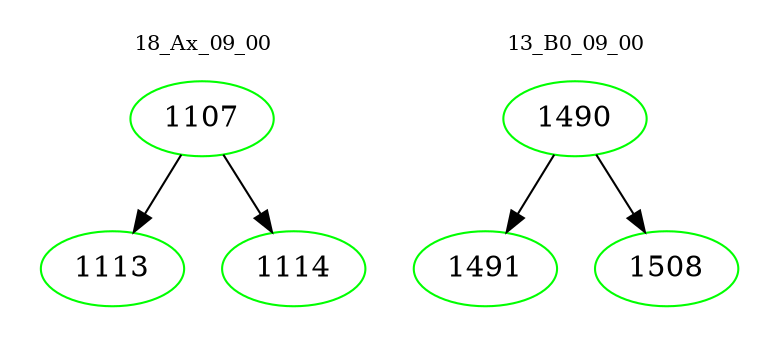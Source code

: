 digraph{
subgraph cluster_0 {
color = white
label = "18_Ax_09_00";
fontsize=10;
T0_1107 [label="1107", color="green"]
T0_1107 -> T0_1113 [color="black"]
T0_1113 [label="1113", color="green"]
T0_1107 -> T0_1114 [color="black"]
T0_1114 [label="1114", color="green"]
}
subgraph cluster_1 {
color = white
label = "13_B0_09_00";
fontsize=10;
T1_1490 [label="1490", color="green"]
T1_1490 -> T1_1491 [color="black"]
T1_1491 [label="1491", color="green"]
T1_1490 -> T1_1508 [color="black"]
T1_1508 [label="1508", color="green"]
}
}
